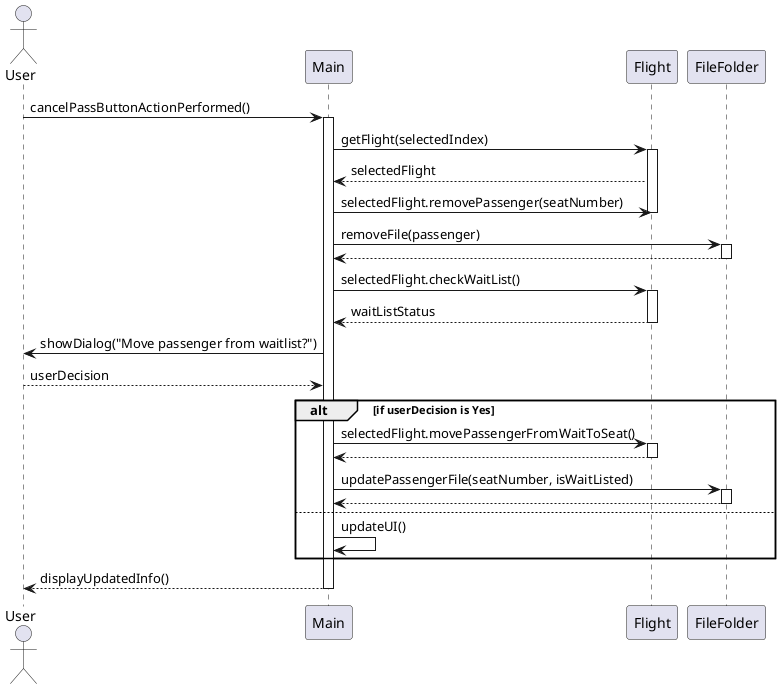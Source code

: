 @startuml
actor User
participant "Main" as M
participant "Flight" as F
participant "FileFolder" as FF

User -> M : cancelPassButtonActionPerformed()
activate M

M -> F : getFlight(selectedIndex)
activate F
F --> M : selectedFlight
M -> F : selectedFlight.removePassenger(seatNumber)
deactivate F

M -> FF : removeFile(passenger)
activate FF
FF --> M
deactivate FF

' Check if there is a passenger on the waitlist
M -> F : selectedFlight.checkWaitList()
activate F
F --> M : waitListStatus
deactivate F
M -> User : showDialog("Move passenger from waitlist?")
User --> M : userDecision

alt if userDecision is Yes
    M -> F : selectedFlight.movePassengerFromWaitToSeat()
    activate F
    F --> M
    deactivate F
    M -> FF : updatePassengerFile(seatNumber, isWaitListed)
    activate FF
    FF --> M
    deactivate FF
else
    M -> M : updateUI()
end

M --> User : displayUpdatedInfo()
deactivate M
@enduml

